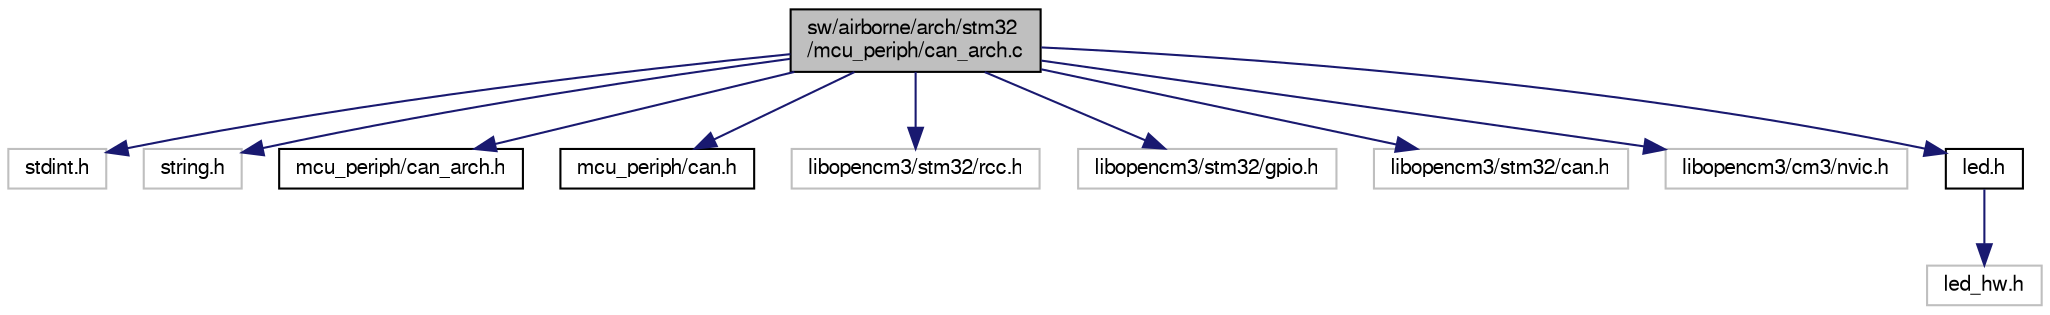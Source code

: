 digraph "sw/airborne/arch/stm32/mcu_periph/can_arch.c"
{
  edge [fontname="FreeSans",fontsize="10",labelfontname="FreeSans",labelfontsize="10"];
  node [fontname="FreeSans",fontsize="10",shape=record];
  Node1 [label="sw/airborne/arch/stm32\l/mcu_periph/can_arch.c",height=0.2,width=0.4,color="black", fillcolor="grey75", style="filled", fontcolor="black"];
  Node1 -> Node2 [color="midnightblue",fontsize="10",style="solid",fontname="FreeSans"];
  Node2 [label="stdint.h",height=0.2,width=0.4,color="grey75", fillcolor="white", style="filled"];
  Node1 -> Node3 [color="midnightblue",fontsize="10",style="solid",fontname="FreeSans"];
  Node3 [label="string.h",height=0.2,width=0.4,color="grey75", fillcolor="white", style="filled"];
  Node1 -> Node4 [color="midnightblue",fontsize="10",style="solid",fontname="FreeSans"];
  Node4 [label="mcu_periph/can_arch.h",height=0.2,width=0.4,color="black", fillcolor="white", style="filled",URL="$can__arch_8h.html",tooltip="Handling of CAN hardware for STM32. "];
  Node1 -> Node5 [color="midnightblue",fontsize="10",style="solid",fontname="FreeSans"];
  Node5 [label="mcu_periph/can.h",height=0.2,width=0.4,color="black", fillcolor="white", style="filled",URL="$can_8h.html"];
  Node1 -> Node6 [color="midnightblue",fontsize="10",style="solid",fontname="FreeSans"];
  Node6 [label="libopencm3/stm32/rcc.h",height=0.2,width=0.4,color="grey75", fillcolor="white", style="filled"];
  Node1 -> Node7 [color="midnightblue",fontsize="10",style="solid",fontname="FreeSans"];
  Node7 [label="libopencm3/stm32/gpio.h",height=0.2,width=0.4,color="grey75", fillcolor="white", style="filled"];
  Node1 -> Node8 [color="midnightblue",fontsize="10",style="solid",fontname="FreeSans"];
  Node8 [label="libopencm3/stm32/can.h",height=0.2,width=0.4,color="grey75", fillcolor="white", style="filled"];
  Node1 -> Node9 [color="midnightblue",fontsize="10",style="solid",fontname="FreeSans"];
  Node9 [label="libopencm3/cm3/nvic.h",height=0.2,width=0.4,color="grey75", fillcolor="white", style="filled"];
  Node1 -> Node10 [color="midnightblue",fontsize="10",style="solid",fontname="FreeSans"];
  Node10 [label="led.h",height=0.2,width=0.4,color="black", fillcolor="white", style="filled",URL="$led_8h.html",tooltip="arch independent LED (Light Emitting Diodes) API "];
  Node10 -> Node11 [color="midnightblue",fontsize="10",style="solid",fontname="FreeSans"];
  Node11 [label="led_hw.h",height=0.2,width=0.4,color="grey75", fillcolor="white", style="filled"];
}
